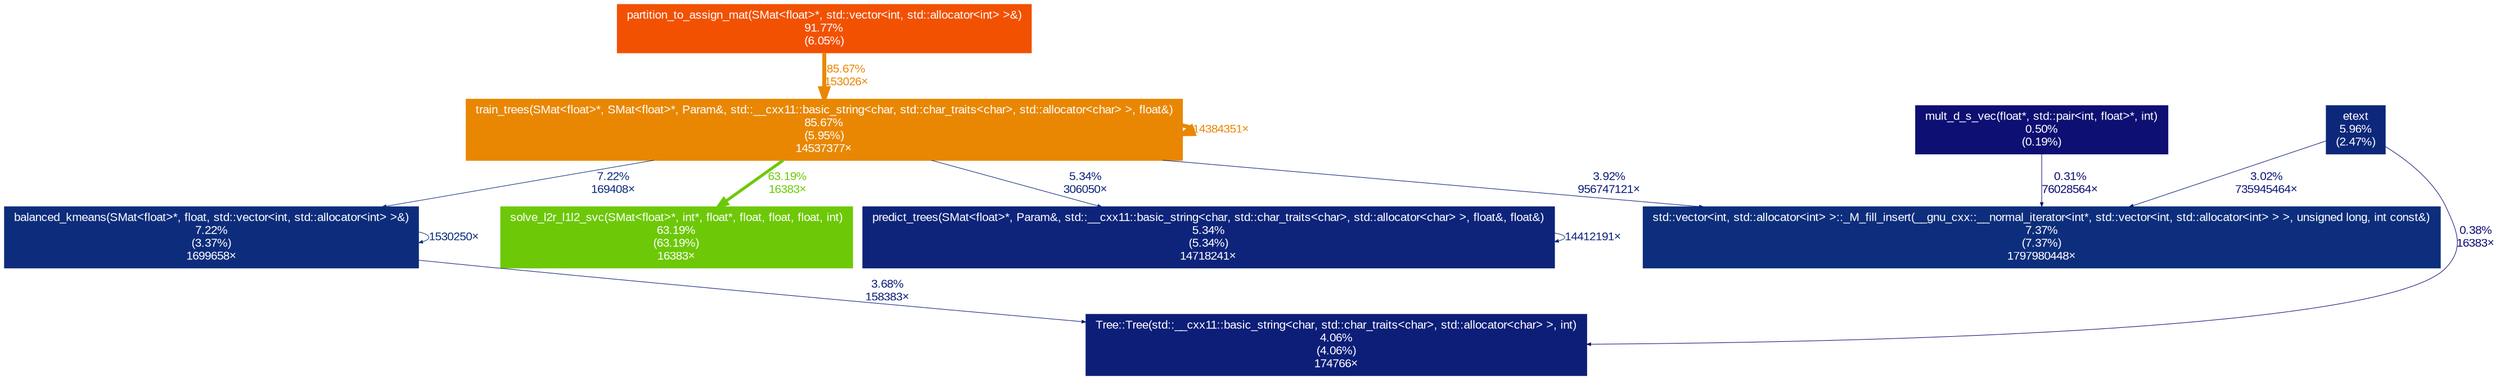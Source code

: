 digraph {
	graph [fontname=Arial, nodesep=0.125, ranksep=0.25];
	node [fontcolor=white, fontname=Arial, height=0, shape=box, style=filled, width=0];
	edge [fontname=Arial];
	1 [color="#f25102", fontcolor="#ffffff", fontsize="10.00", label="partition_to_assign_mat(SMat<float>*, std::vector<int, std::allocator<int> >&)\n91.77%\n(6.05%)"];
	1 -> 2 [arrowsize="0.93", color="#e98703", fontcolor="#e98703", fontsize="10.00", label="85.67%\n153026×", labeldistance="3.43", penwidth="3.43"];
	2 [color="#e98703", fontcolor="#ffffff", fontsize="10.00", label="train_trees(SMat<float>*, SMat<float>*, Param&, std::__cxx11::basic_string<char, std::char_traits<char>, std::allocator<char> >, float&)\n85.67%\n(5.95%)\n14537377×"];
	2 -> 2 [arrowsize="0.93", color="#e98703", fontcolor="#e98703", fontsize="10.00", label="14384351×", labeldistance="3.43", penwidth="3.43"];
	2 -> 3 [arrowsize="0.79", color="#6dc808", fontcolor="#6dc808", fontsize="10.00", label="63.19%\n16383×", labeldistance="2.53", penwidth="2.53"];
	2 -> 4 [arrowsize="0.35", color="#0d1e78", fontcolor="#0d1e78", fontsize="10.00", label="3.92%\n956747121×", labeldistance="0.50", penwidth="0.50"];
	2 -> 5 [arrowsize="0.35", color="#0d2d7c", fontcolor="#0d2d7c", fontsize="10.00", label="7.22%\n169408×", labeldistance="0.50", penwidth="0.50"];
	2 -> 7 [arrowsize="0.35", color="#0d247a", fontcolor="#0d247a", fontsize="10.00", label="5.34%\n306050×", labeldistance="0.50", penwidth="0.50"];
	3 [color="#6dc808", fontcolor="#ffffff", fontsize="10.00", label="solve_l2r_l1l2_svc(SMat<float>*, int*, float*, float, float, float, int)\n63.19%\n(63.19%)\n16383×"];
	4 [color="#0d2e7c", fontcolor="#ffffff", fontsize="10.00", label="std::vector<int, std::allocator<int> >::_M_fill_insert(__gnu_cxx::__normal_iterator<int*, std::vector<int, std::allocator<int> > >, unsigned long, int const&)\n7.37%\n(7.37%)\n1797980448×"];
	5 [color="#0d2d7c", fontcolor="#ffffff", fontsize="10.00", label="balanced_kmeans(SMat<float>*, float, std::vector<int, std::allocator<int> >&)\n7.22%\n(3.37%)\n1699658×"];
	5 -> 5 [arrowsize="0.35", color="#0d2d7c", fontcolor="#0d2d7c", fontsize="10.00", label="1530250×", labeldistance="0.50", penwidth="0.50"];
	5 -> 8 [arrowsize="0.35", color="#0d1c77", fontcolor="#0d1c77", fontsize="10.00", label="3.68%\n158383×", labeldistance="0.50", penwidth="0.50"];
	6 [color="#0d277a", fontcolor="#ffffff", fontsize="10.00", label="etext\n5.96%\n(2.47%)"];
	6 -> 4 [arrowsize="0.35", color="#0d1a77", fontcolor="#0d1a77", fontsize="10.00", label="3.02%\n735945464×", labeldistance="0.50", penwidth="0.50"];
	6 -> 8 [arrowsize="0.35", color="#0d0e73", fontcolor="#0d0e73", fontsize="10.00", label="0.38%\n16383×", labeldistance="0.50", penwidth="0.50"];
	7 [color="#0d247a", fontcolor="#ffffff", fontsize="10.00", label="predict_trees(SMat<float>*, Param&, std::__cxx11::basic_string<char, std::char_traits<char>, std::allocator<char> >, float&, float&)\n5.34%\n(5.34%)\n14718241×"];
	7 -> 7 [arrowsize="0.35", color="#0d247a", fontcolor="#0d247a", fontsize="10.00", label="14412191×", labeldistance="0.50", penwidth="0.50"];
	8 [color="#0d1e78", fontcolor="#ffffff", fontsize="10.00", label="Tree::Tree(std::__cxx11::basic_string<char, std::char_traits<char>, std::allocator<char> >, int)\n4.06%\n(4.06%)\n174766×"];
	9 [color="#0d0f73", fontcolor="#ffffff", fontsize="10.00", label="mult_d_s_vec(float*, std::pair<int, float>*, int)\n0.50%\n(0.19%)"];
	9 -> 4 [arrowsize="0.35", color="#0d0e73", fontcolor="#0d0e73", fontsize="10.00", label="0.31%\n76028564×", labeldistance="0.50", penwidth="0.50"];
}
